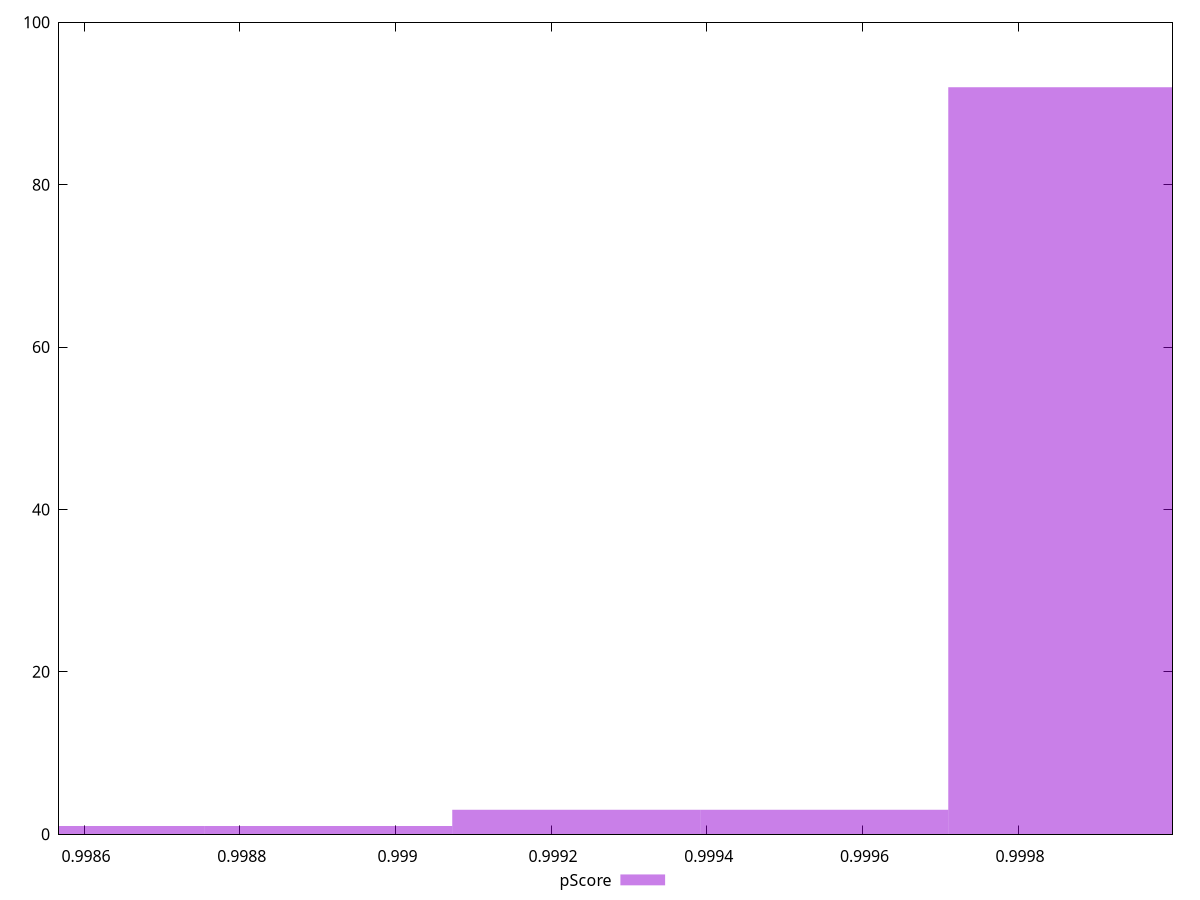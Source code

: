 reset

$pScore <<EOF
0.9998696589842212 92
0.9985951278701559 1
0.9992323934271885 3
0.9995510262057048 3
0.9989137606486722 1
EOF

set key outside below
set boxwidth 0.00031863277851632287
set xrange [0.9985678250515522:0.9999984334267613]
set yrange [0:100]
set trange [0:100]
set style fill transparent solid 0.5 noborder
set terminal svg size 640, 490 enhanced background rgb 'white'
set output "report_00017_2021-02-10T15-08-03.406Z/bootup-time/samples/pages+cached+noadtech+nomedia+nocss/pScore/histogram.svg"

plot $pScore title "pScore" with boxes

reset
